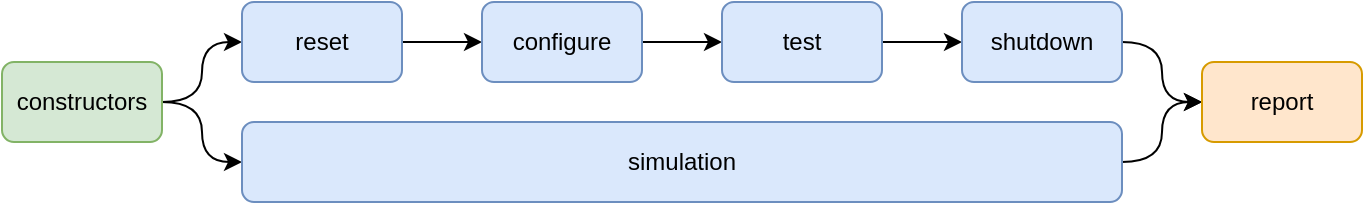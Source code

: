<mxfile version="24.2.5" type="device">
  <diagram name="Page-1" id="1NETU_hJhFnLvKn2Xm6j">
    <mxGraphModel dx="835" dy="551" grid="1" gridSize="10" guides="1" tooltips="1" connect="1" arrows="1" fold="1" page="1" pageScale="1" pageWidth="850" pageHeight="1100" math="0" shadow="0">
      <root>
        <mxCell id="0" />
        <mxCell id="1" parent="0" />
        <mxCell id="L_UeAtCrDbTH6_aRAaRV-1" style="edgeStyle=orthogonalEdgeStyle;rounded=0;orthogonalLoop=1;jettySize=auto;html=1;exitX=1;exitY=0.5;exitDx=0;exitDy=0;entryX=0;entryY=0.5;entryDx=0;entryDy=0;curved=1;" parent="1" source="W8kJqxqHqj2Xd9lNF0Cc-2" target="W8kJqxqHqj2Xd9lNF0Cc-7" edge="1">
          <mxGeometry relative="1" as="geometry" />
        </mxCell>
        <mxCell id="L_UeAtCrDbTH6_aRAaRV-2" style="edgeStyle=orthogonalEdgeStyle;rounded=0;orthogonalLoop=1;jettySize=auto;html=1;exitX=1;exitY=0.5;exitDx=0;exitDy=0;entryX=0;entryY=0.5;entryDx=0;entryDy=0;curved=1;" parent="1" source="W8kJqxqHqj2Xd9lNF0Cc-2" target="W8kJqxqHqj2Xd9lNF0Cc-8" edge="1">
          <mxGeometry relative="1" as="geometry" />
        </mxCell>
        <mxCell id="W8kJqxqHqj2Xd9lNF0Cc-2" value="constructors" style="rounded=1;whiteSpace=wrap;html=1;fillColor=#d5e8d4;strokeColor=#82b366;" parent="1" vertex="1">
          <mxGeometry x="440" y="560" width="80" height="40" as="geometry" />
        </mxCell>
        <mxCell id="L_UeAtCrDbTH6_aRAaRV-3" style="edgeStyle=orthogonalEdgeStyle;rounded=0;orthogonalLoop=1;jettySize=auto;html=1;exitX=1;exitY=0.5;exitDx=0;exitDy=0;entryX=0;entryY=0.5;entryDx=0;entryDy=0;" parent="1" source="W8kJqxqHqj2Xd9lNF0Cc-7" target="W8kJqxqHqj2Xd9lNF0Cc-12" edge="1">
          <mxGeometry relative="1" as="geometry" />
        </mxCell>
        <mxCell id="W8kJqxqHqj2Xd9lNF0Cc-7" value="reset" style="rounded=1;whiteSpace=wrap;html=1;fillColor=#dae8fc;strokeColor=#6c8ebf;" parent="1" vertex="1">
          <mxGeometry x="560" y="530" width="80" height="40" as="geometry" />
        </mxCell>
        <mxCell id="L_UeAtCrDbTH6_aRAaRV-8" style="edgeStyle=orthogonalEdgeStyle;rounded=0;orthogonalLoop=1;jettySize=auto;html=1;exitX=1;exitY=0.5;exitDx=0;exitDy=0;entryX=0;entryY=0.5;entryDx=0;entryDy=0;curved=1;" parent="1" source="W8kJqxqHqj2Xd9lNF0Cc-8" target="W8kJqxqHqj2Xd9lNF0Cc-26" edge="1">
          <mxGeometry relative="1" as="geometry" />
        </mxCell>
        <mxCell id="W8kJqxqHqj2Xd9lNF0Cc-8" value="simulation" style="rounded=1;whiteSpace=wrap;html=1;fillColor=#dae8fc;strokeColor=#6c8ebf;" parent="1" vertex="1">
          <mxGeometry x="560" y="590" width="440" height="40" as="geometry" />
        </mxCell>
        <mxCell id="L_UeAtCrDbTH6_aRAaRV-5" style="edgeStyle=orthogonalEdgeStyle;rounded=0;orthogonalLoop=1;jettySize=auto;html=1;exitX=1;exitY=0.5;exitDx=0;exitDy=0;entryX=0;entryY=0.5;entryDx=0;entryDy=0;" parent="1" source="W8kJqxqHqj2Xd9lNF0Cc-12" target="W8kJqxqHqj2Xd9lNF0Cc-15" edge="1">
          <mxGeometry relative="1" as="geometry" />
        </mxCell>
        <mxCell id="W8kJqxqHqj2Xd9lNF0Cc-12" value="configure" style="rounded=1;whiteSpace=wrap;html=1;fillColor=#dae8fc;strokeColor=#6c8ebf;" parent="1" vertex="1">
          <mxGeometry x="680" y="530" width="80" height="40" as="geometry" />
        </mxCell>
        <mxCell id="L_UeAtCrDbTH6_aRAaRV-6" style="edgeStyle=orthogonalEdgeStyle;rounded=0;orthogonalLoop=1;jettySize=auto;html=1;exitX=1;exitY=0.5;exitDx=0;exitDy=0;entryX=0;entryY=0.5;entryDx=0;entryDy=0;" parent="1" source="W8kJqxqHqj2Xd9lNF0Cc-15" target="W8kJqxqHqj2Xd9lNF0Cc-18" edge="1">
          <mxGeometry relative="1" as="geometry" />
        </mxCell>
        <mxCell id="W8kJqxqHqj2Xd9lNF0Cc-15" value="test" style="rounded=1;whiteSpace=wrap;html=1;fillColor=#dae8fc;strokeColor=#6c8ebf;" parent="1" vertex="1">
          <mxGeometry x="800" y="530" width="80" height="40" as="geometry" />
        </mxCell>
        <mxCell id="L_UeAtCrDbTH6_aRAaRV-7" style="edgeStyle=orthogonalEdgeStyle;rounded=0;orthogonalLoop=1;jettySize=auto;html=1;exitX=1;exitY=0.5;exitDx=0;exitDy=0;entryX=0;entryY=0.5;entryDx=0;entryDy=0;curved=1;" parent="1" source="W8kJqxqHqj2Xd9lNF0Cc-18" target="W8kJqxqHqj2Xd9lNF0Cc-26" edge="1">
          <mxGeometry relative="1" as="geometry" />
        </mxCell>
        <mxCell id="W8kJqxqHqj2Xd9lNF0Cc-18" value="shutdown" style="rounded=1;whiteSpace=wrap;html=1;fillColor=#dae8fc;strokeColor=#6c8ebf;" parent="1" vertex="1">
          <mxGeometry x="920" y="530" width="80" height="40" as="geometry" />
        </mxCell>
        <mxCell id="W8kJqxqHqj2Xd9lNF0Cc-26" value="report" style="rounded=1;whiteSpace=wrap;html=1;fillColor=#ffe6cc;strokeColor=#d79b00;" parent="1" vertex="1">
          <mxGeometry x="1040" y="560" width="80" height="40" as="geometry" />
        </mxCell>
      </root>
    </mxGraphModel>
  </diagram>
</mxfile>
